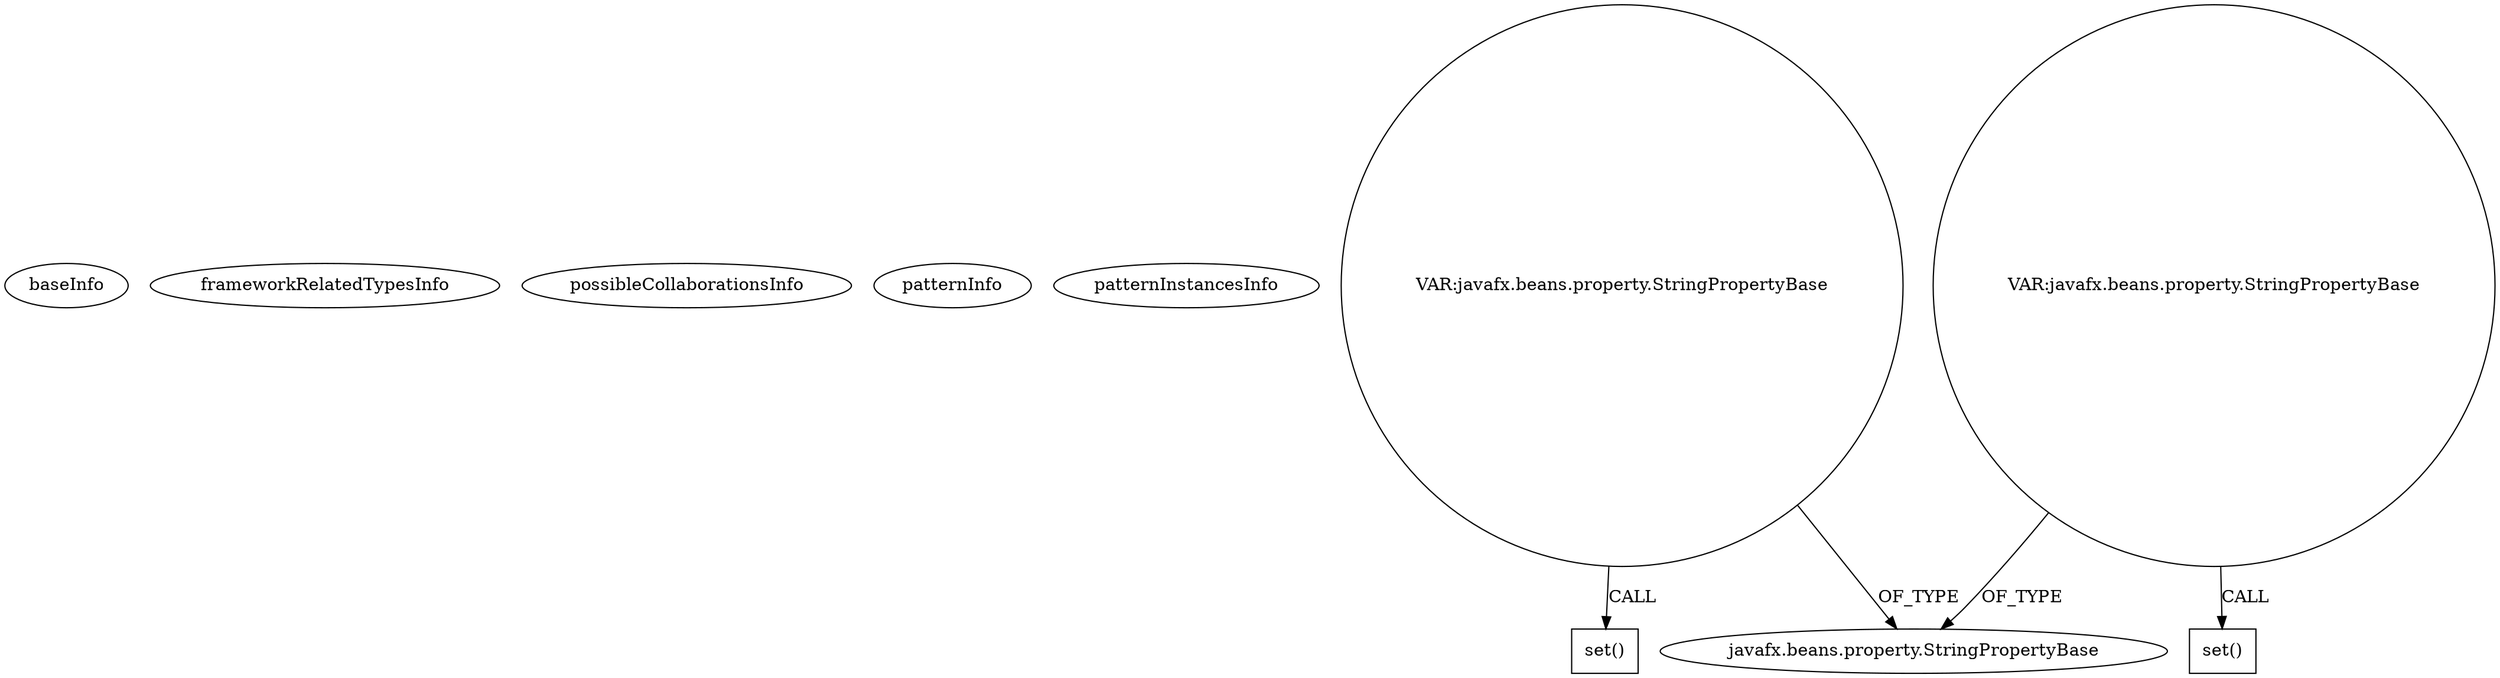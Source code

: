 digraph {
baseInfo[graphId=2845,category="pattern",isAnonymous=false,possibleRelation=false]
frameworkRelatedTypesInfo[]
possibleCollaborationsInfo[]
patternInfo[frequency=2.0,patternRootClient=null]
patternInstancesInfo[0="hock323-eventManager~/hock323-eventManager/EventManager-master/src/eventManager/controller/EventSelectionDialogController.java~void setInListView(javafx.collections.ObservableList,eventManager.controller.EventSelectionDialogController.EventType)~2941",1="hock323-eventManager~/hock323-eventManager/EventManager-master/src/eventManager/controller/EventSelectionDialogController.java~EventSelectionDialogController~2934"]
319[label="javafx.beans.property.StringPropertyBase",vertexType="FRAMEWORK_CLASS_TYPE",isFrameworkType=false]
323[label="VAR:javafx.beans.property.StringPropertyBase",vertexType="VARIABLE_EXPRESION",isFrameworkType=false,shape=circle]
317[label="VAR:javafx.beans.property.StringPropertyBase",vertexType="VARIABLE_EXPRESION",isFrameworkType=false,shape=circle]
324[label="set()",vertexType="INSIDE_CALL",isFrameworkType=false,shape=box]
318[label="set()",vertexType="INSIDE_CALL",isFrameworkType=false,shape=box]
323->319[label="OF_TYPE"]
323->324[label="CALL"]
317->319[label="OF_TYPE"]
317->318[label="CALL"]
}
